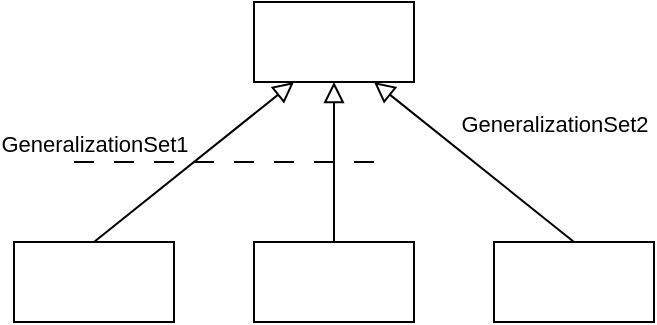 <mxfile version="21.6.5" type="device">
  <diagram name="Page-1" id="bDlqiz4IERHXxEkZ9xLS">
    <mxGraphModel dx="880" dy="545" grid="1" gridSize="10" guides="1" tooltips="1" connect="1" arrows="1" fold="1" page="1" pageScale="1" pageWidth="1169" pageHeight="827" math="0" shadow="0">
      <root>
        <mxCell id="0" />
        <mxCell id="1" parent="0" />
        <mxCell id="H5ptrKdzrHBt4oCyG6K3-1" value="" style="fontStyle=0;html=1;whiteSpace=wrap;" vertex="1" parent="1">
          <mxGeometry x="160" y="40" width="80" height="40" as="geometry" />
        </mxCell>
        <mxCell id="H5ptrKdzrHBt4oCyG6K3-2" value="" style="fontStyle=0;html=1;whiteSpace=wrap;" vertex="1" parent="1">
          <mxGeometry x="280" y="160" width="80" height="40" as="geometry" />
        </mxCell>
        <mxCell id="H5ptrKdzrHBt4oCyG6K3-3" value="" style="fontStyle=0;html=1;whiteSpace=wrap;" vertex="1" parent="1">
          <mxGeometry x="160" y="160" width="80" height="40" as="geometry" />
        </mxCell>
        <mxCell id="H5ptrKdzrHBt4oCyG6K3-4" value="" style="fontStyle=0;html=1;whiteSpace=wrap;" vertex="1" parent="1">
          <mxGeometry x="40" y="160" width="80" height="40" as="geometry" />
        </mxCell>
        <mxCell id="H5ptrKdzrHBt4oCyG6K3-5" value="" style="endArrow=block;html=1;rounded=0;align=center;verticalAlign=bottom;endFill=0;labelBackgroundColor=none;endSize=8;exitX=0.5;exitY=0;exitDx=0;exitDy=0;entryX=0.25;entryY=1;entryDx=0;entryDy=0;" edge="1" parent="1" source="H5ptrKdzrHBt4oCyG6K3-4" target="H5ptrKdzrHBt4oCyG6K3-1">
          <mxGeometry x="-0.288" y="32" relative="1" as="geometry">
            <mxPoint x="370" y="280" as="sourcePoint" />
            <mxPoint x="530" y="280" as="targetPoint" />
            <mxPoint as="offset" />
          </mxGeometry>
        </mxCell>
        <mxCell id="H5ptrKdzrHBt4oCyG6K3-7" value="" style="endArrow=block;html=1;rounded=0;align=center;verticalAlign=bottom;endFill=0;labelBackgroundColor=none;endSize=8;exitX=0.5;exitY=0;exitDx=0;exitDy=0;entryX=0.5;entryY=1;entryDx=0;entryDy=0;" edge="1" parent="1" source="H5ptrKdzrHBt4oCyG6K3-3" target="H5ptrKdzrHBt4oCyG6K3-1">
          <mxGeometry x="-0.25" relative="1" as="geometry">
            <mxPoint x="99" y="173" as="sourcePoint" />
            <mxPoint x="190" y="90" as="targetPoint" />
            <mxPoint as="offset" />
          </mxGeometry>
        </mxCell>
        <mxCell id="H5ptrKdzrHBt4oCyG6K3-8" value="GeneralizationSet2" style="endArrow=block;html=1;rounded=0;align=center;verticalAlign=bottom;endFill=0;labelBackgroundColor=none;endSize=8;exitX=0.5;exitY=0;exitDx=0;exitDy=0;entryX=0.75;entryY=1;entryDx=0;entryDy=0;" edge="1" parent="1" source="H5ptrKdzrHBt4oCyG6K3-2" target="H5ptrKdzrHBt4oCyG6K3-1">
          <mxGeometry x="-0.39" y="-33" relative="1" as="geometry">
            <mxPoint x="210" y="170" as="sourcePoint" />
            <mxPoint x="210" y="90" as="targetPoint" />
            <mxPoint as="offset" />
          </mxGeometry>
        </mxCell>
        <mxCell id="H5ptrKdzrHBt4oCyG6K3-17" value="GeneralizationSet1" style="endArrow=none;startArrow=none;endFill=0;startFill=0;endSize=8;html=1;verticalAlign=bottom;dashed=1;labelBackgroundColor=none;dashPattern=10 10;rounded=0;" edge="1" parent="1">
          <mxGeometry x="-0.875" width="160" relative="1" as="geometry">
            <mxPoint x="70" y="120" as="sourcePoint" />
            <mxPoint x="230" y="120" as="targetPoint" />
            <mxPoint as="offset" />
          </mxGeometry>
        </mxCell>
      </root>
    </mxGraphModel>
  </diagram>
</mxfile>
